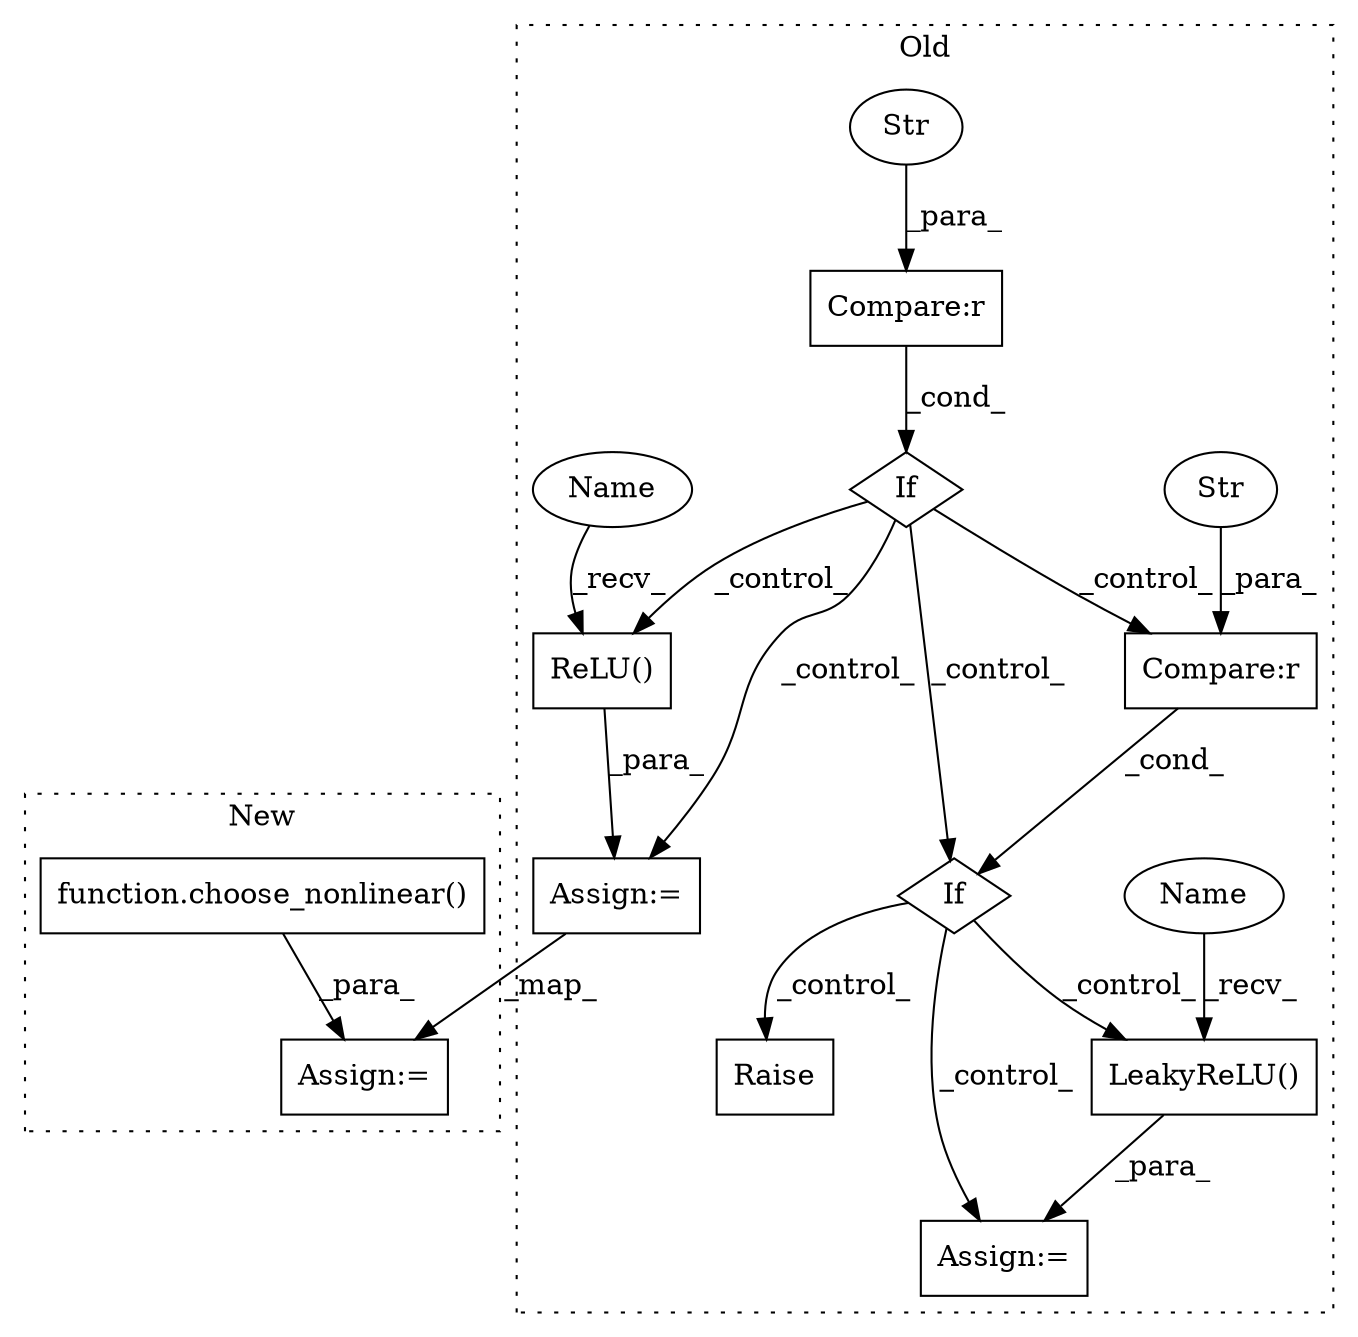 digraph G {
subgraph cluster0 {
1 [label="LeakyReLU()" a="75" s="12367" l="14" shape="box"];
3 [label="If" a="96" s="12232,12254" l="0,14" shape="diamond"];
4 [label="Compare:r" a="40" s="12159" l="19" shape="box"];
5 [label="If" a="96" s="12156,12178" l="3,14" shape="diamond"];
6 [label="Str" a="66" s="12172" l="6" shape="ellipse"];
7 [label="ReLU()" a="75" s="12209" l="9" shape="box"];
8 [label="Compare:r" a="40" s="12232" l="22" shape="box"];
9 [label="Str" a="66" s="12245" l="9" shape="ellipse"];
10 [label="Raise" a="91" s="12408" l="6" shape="box"];
11 [label="Assign:=" a="68" s="12364" l="3" shape="box"];
12 [label="Assign:=" a="68" s="12206" l="3" shape="box"];
14 [label="Name" a="87" s="12367" l="2" shape="ellipse"];
15 [label="Name" a="87" s="12209" l="2" shape="ellipse"];
label = "Old";
style="dotted";
}
subgraph cluster1 {
2 [label="function.choose_nonlinear()" a="75" s="12073,12099" l="17,1" shape="box"];
13 [label="Assign:=" a="68" s="12070" l="3" shape="box"];
label = "New";
style="dotted";
}
1 -> 11 [label="_para_"];
2 -> 13 [label="_para_"];
3 -> 10 [label="_control_"];
3 -> 11 [label="_control_"];
3 -> 1 [label="_control_"];
4 -> 5 [label="_cond_"];
5 -> 7 [label="_control_"];
5 -> 3 [label="_control_"];
5 -> 8 [label="_control_"];
5 -> 12 [label="_control_"];
6 -> 4 [label="_para_"];
7 -> 12 [label="_para_"];
8 -> 3 [label="_cond_"];
9 -> 8 [label="_para_"];
12 -> 13 [label="_map_"];
14 -> 1 [label="_recv_"];
15 -> 7 [label="_recv_"];
}